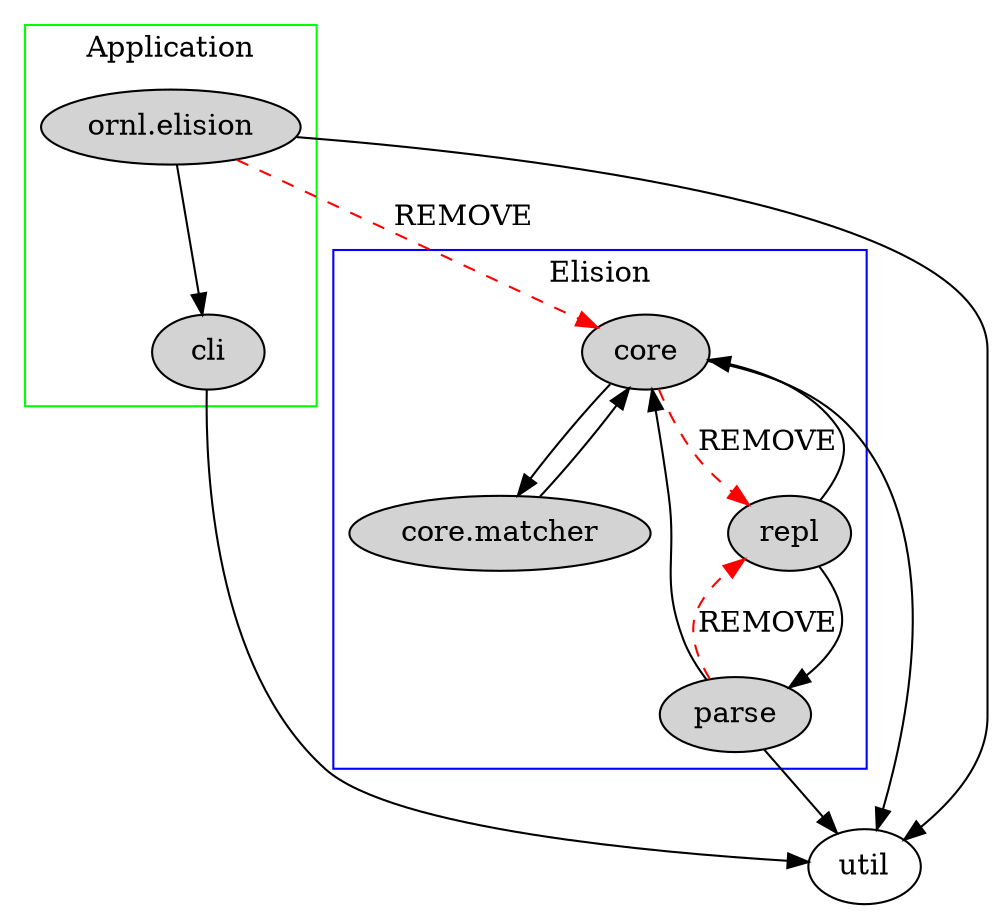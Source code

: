 digraph Elision {
    subgraph cluster_0 {
        node [style=filled];
        "ornl.elision" ;
        "cli" ;
        label = "Application";
        color=green
    }

    subgraph cluster_1 {
        node [style=filled];
        "core" ;
        "core.matcher" ;
        "parse" ;
        "repl" ;
        label = "Elision";
        color=blue
    }

    "core" -> "core.matcher" ;
    "core.matcher" -> "core" ;

    "ornl.elision" -> "cli" ;
    "ornl.elision" -> "util" ;
    "ornl.elision" -> "core" [color=red style=dashed label="REMOVE"] ;
    "cli" -> "util" ;
    "core" -> "repl" [color=red style=dashed label="REMOVE"] ;
    "core" -> "util" ;
    "parse" -> "core" ;
    "parse" -> "repl" [color=red style=dashed label="REMOVE"] ;
    "parse" -> "util" ;
    "repl" -> "core" ;
    "repl" -> "parse" ;
}
